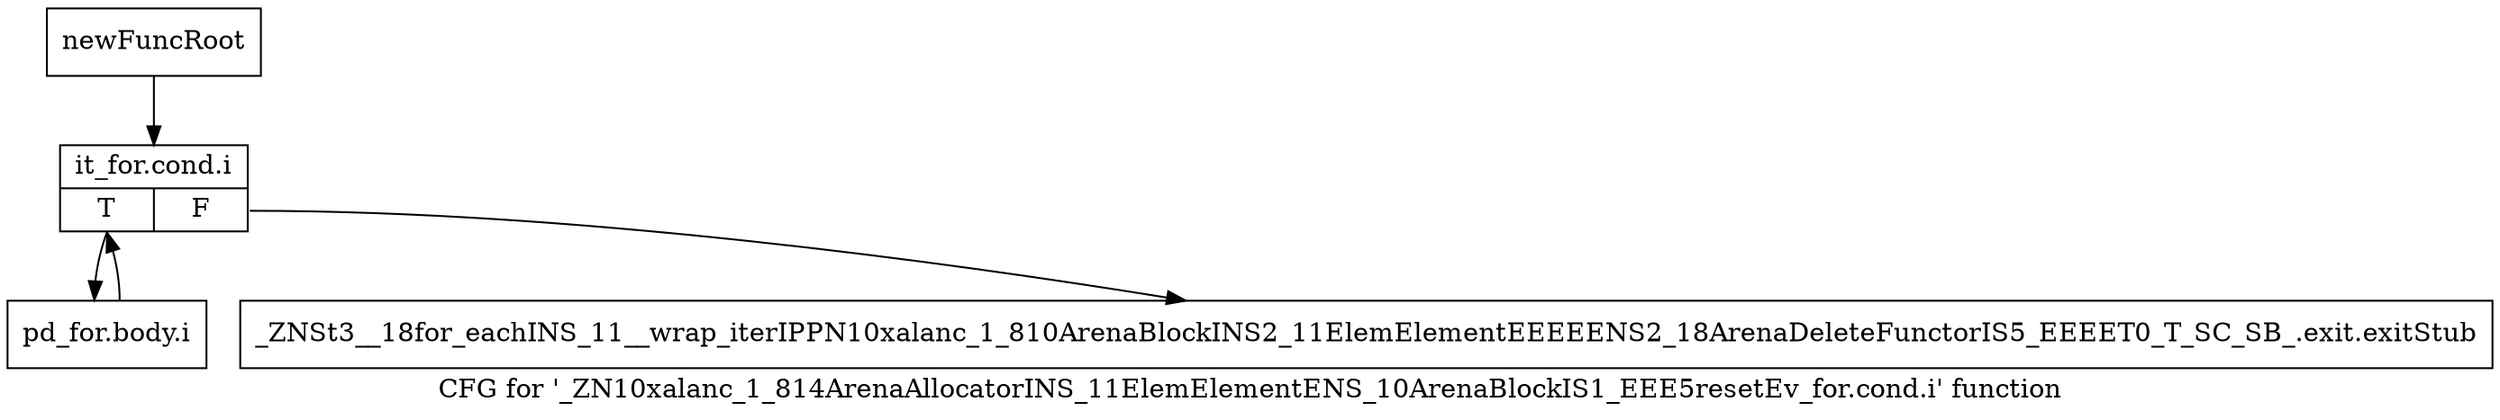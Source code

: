 digraph "CFG for '_ZN10xalanc_1_814ArenaAllocatorINS_11ElemElementENS_10ArenaBlockIS1_EEE5resetEv_for.cond.i' function" {
	label="CFG for '_ZN10xalanc_1_814ArenaAllocatorINS_11ElemElementENS_10ArenaBlockIS1_EEE5resetEv_for.cond.i' function";

	Node0xa03bbe0 [shape=record,label="{newFuncRoot}"];
	Node0xa03bbe0 -> Node0xa03bc80;
	Node0xa03bc30 [shape=record,label="{_ZNSt3__18for_eachINS_11__wrap_iterIPPN10xalanc_1_810ArenaBlockINS2_11ElemElementEEEEENS2_18ArenaDeleteFunctorIS5_EEEET0_T_SC_SB_.exit.exitStub}"];
	Node0xa03bc80 [shape=record,label="{it_for.cond.i|{<s0>T|<s1>F}}"];
	Node0xa03bc80:s0 -> Node0xa03bcd0;
	Node0xa03bc80:s1 -> Node0xa03bc30;
	Node0xa03bcd0 [shape=record,label="{pd_for.body.i}"];
	Node0xa03bcd0 -> Node0xa03bc80;
}
